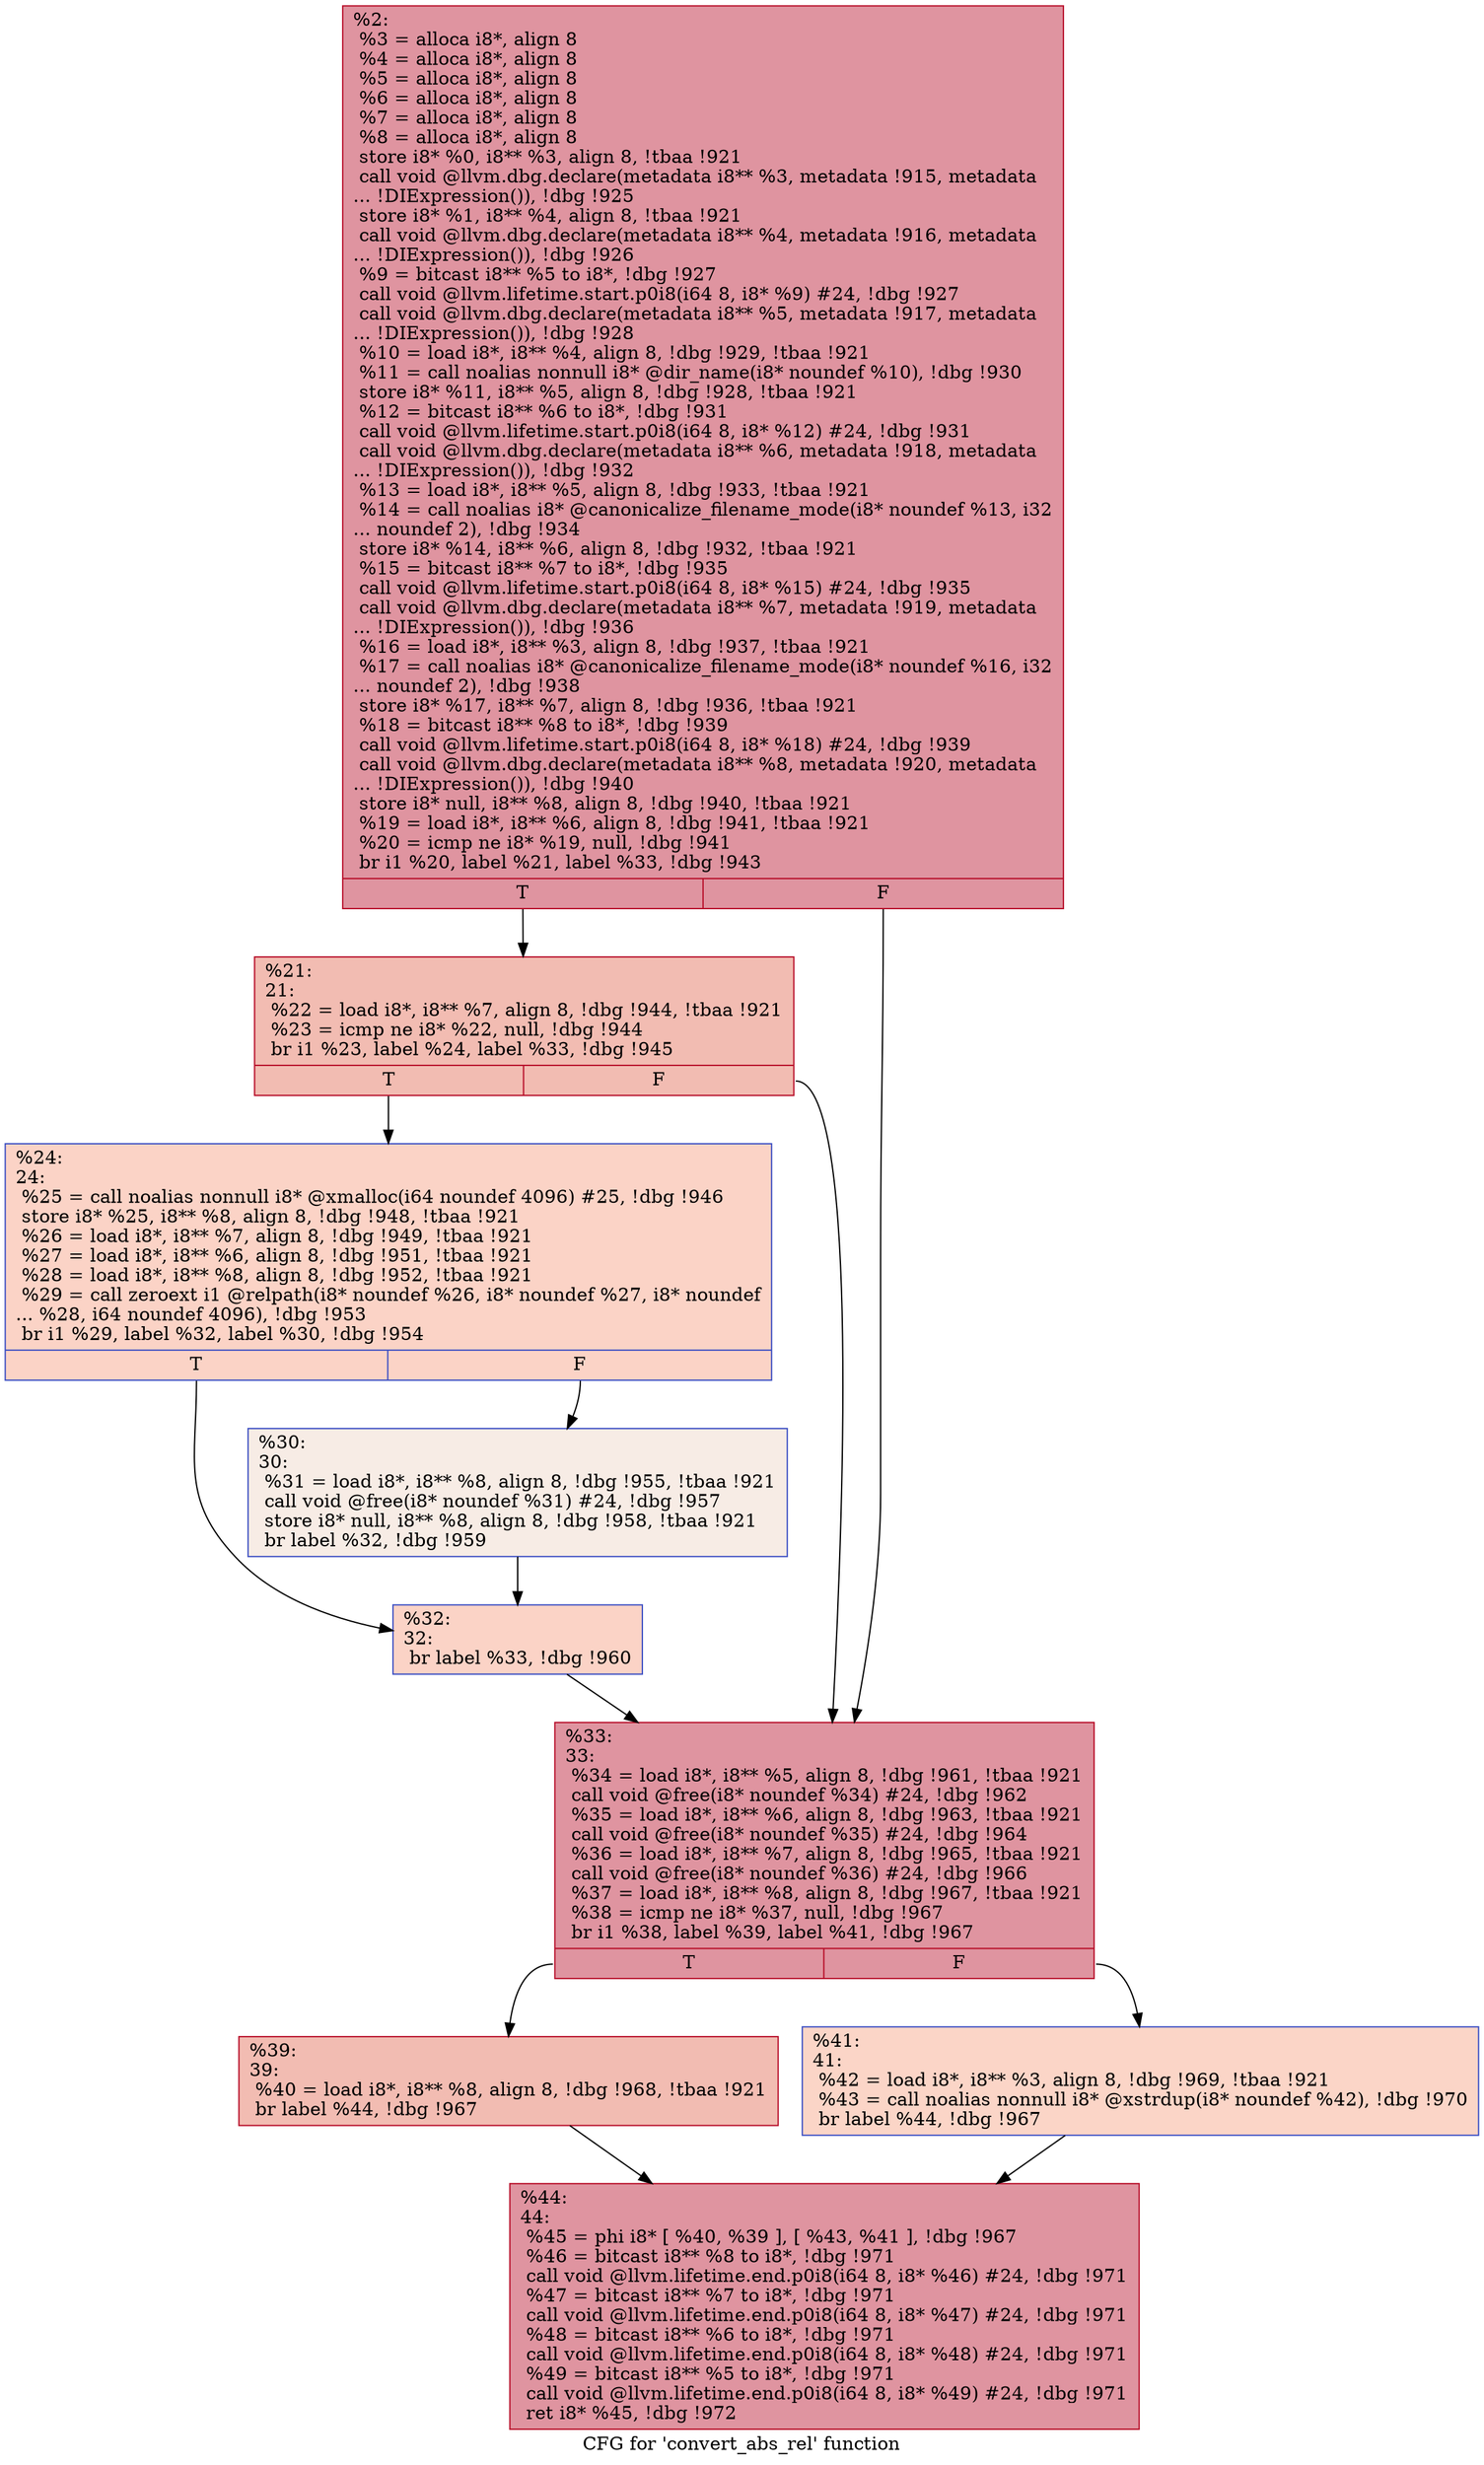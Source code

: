 digraph "CFG for 'convert_abs_rel' function" {
	label="CFG for 'convert_abs_rel' function";

	Node0xb954b0 [shape=record,color="#b70d28ff", style=filled, fillcolor="#b70d2870",label="{%2:\l  %3 = alloca i8*, align 8\l  %4 = alloca i8*, align 8\l  %5 = alloca i8*, align 8\l  %6 = alloca i8*, align 8\l  %7 = alloca i8*, align 8\l  %8 = alloca i8*, align 8\l  store i8* %0, i8** %3, align 8, !tbaa !921\l  call void @llvm.dbg.declare(metadata i8** %3, metadata !915, metadata\l... !DIExpression()), !dbg !925\l  store i8* %1, i8** %4, align 8, !tbaa !921\l  call void @llvm.dbg.declare(metadata i8** %4, metadata !916, metadata\l... !DIExpression()), !dbg !926\l  %9 = bitcast i8** %5 to i8*, !dbg !927\l  call void @llvm.lifetime.start.p0i8(i64 8, i8* %9) #24, !dbg !927\l  call void @llvm.dbg.declare(metadata i8** %5, metadata !917, metadata\l... !DIExpression()), !dbg !928\l  %10 = load i8*, i8** %4, align 8, !dbg !929, !tbaa !921\l  %11 = call noalias nonnull i8* @dir_name(i8* noundef %10), !dbg !930\l  store i8* %11, i8** %5, align 8, !dbg !928, !tbaa !921\l  %12 = bitcast i8** %6 to i8*, !dbg !931\l  call void @llvm.lifetime.start.p0i8(i64 8, i8* %12) #24, !dbg !931\l  call void @llvm.dbg.declare(metadata i8** %6, metadata !918, metadata\l... !DIExpression()), !dbg !932\l  %13 = load i8*, i8** %5, align 8, !dbg !933, !tbaa !921\l  %14 = call noalias i8* @canonicalize_filename_mode(i8* noundef %13, i32\l... noundef 2), !dbg !934\l  store i8* %14, i8** %6, align 8, !dbg !932, !tbaa !921\l  %15 = bitcast i8** %7 to i8*, !dbg !935\l  call void @llvm.lifetime.start.p0i8(i64 8, i8* %15) #24, !dbg !935\l  call void @llvm.dbg.declare(metadata i8** %7, metadata !919, metadata\l... !DIExpression()), !dbg !936\l  %16 = load i8*, i8** %3, align 8, !dbg !937, !tbaa !921\l  %17 = call noalias i8* @canonicalize_filename_mode(i8* noundef %16, i32\l... noundef 2), !dbg !938\l  store i8* %17, i8** %7, align 8, !dbg !936, !tbaa !921\l  %18 = bitcast i8** %8 to i8*, !dbg !939\l  call void @llvm.lifetime.start.p0i8(i64 8, i8* %18) #24, !dbg !939\l  call void @llvm.dbg.declare(metadata i8** %8, metadata !920, metadata\l... !DIExpression()), !dbg !940\l  store i8* null, i8** %8, align 8, !dbg !940, !tbaa !921\l  %19 = load i8*, i8** %6, align 8, !dbg !941, !tbaa !921\l  %20 = icmp ne i8* %19, null, !dbg !941\l  br i1 %20, label %21, label %33, !dbg !943\l|{<s0>T|<s1>F}}"];
	Node0xb954b0:s0 -> Node0xb95500;
	Node0xb954b0:s1 -> Node0xb95640;
	Node0xb95500 [shape=record,color="#b70d28ff", style=filled, fillcolor="#e1675170",label="{%21:\l21:                                               \l  %22 = load i8*, i8** %7, align 8, !dbg !944, !tbaa !921\l  %23 = icmp ne i8* %22, null, !dbg !944\l  br i1 %23, label %24, label %33, !dbg !945\l|{<s0>T|<s1>F}}"];
	Node0xb95500:s0 -> Node0xb95550;
	Node0xb95500:s1 -> Node0xb95640;
	Node0xb95550 [shape=record,color="#3d50c3ff", style=filled, fillcolor="#f59c7d70",label="{%24:\l24:                                               \l  %25 = call noalias nonnull i8* @xmalloc(i64 noundef 4096) #25, !dbg !946\l  store i8* %25, i8** %8, align 8, !dbg !948, !tbaa !921\l  %26 = load i8*, i8** %7, align 8, !dbg !949, !tbaa !921\l  %27 = load i8*, i8** %6, align 8, !dbg !951, !tbaa !921\l  %28 = load i8*, i8** %8, align 8, !dbg !952, !tbaa !921\l  %29 = call zeroext i1 @relpath(i8* noundef %26, i8* noundef %27, i8* noundef\l... %28, i64 noundef 4096), !dbg !953\l  br i1 %29, label %32, label %30, !dbg !954\l|{<s0>T|<s1>F}}"];
	Node0xb95550:s0 -> Node0xb955f0;
	Node0xb95550:s1 -> Node0xb955a0;
	Node0xb955a0 [shape=record,color="#3d50c3ff", style=filled, fillcolor="#ecd3c570",label="{%30:\l30:                                               \l  %31 = load i8*, i8** %8, align 8, !dbg !955, !tbaa !921\l  call void @free(i8* noundef %31) #24, !dbg !957\l  store i8* null, i8** %8, align 8, !dbg !958, !tbaa !921\l  br label %32, !dbg !959\l}"];
	Node0xb955a0 -> Node0xb955f0;
	Node0xb955f0 [shape=record,color="#3d50c3ff", style=filled, fillcolor="#f59c7d70",label="{%32:\l32:                                               \l  br label %33, !dbg !960\l}"];
	Node0xb955f0 -> Node0xb95640;
	Node0xb95640 [shape=record,color="#b70d28ff", style=filled, fillcolor="#b70d2870",label="{%33:\l33:                                               \l  %34 = load i8*, i8** %5, align 8, !dbg !961, !tbaa !921\l  call void @free(i8* noundef %34) #24, !dbg !962\l  %35 = load i8*, i8** %6, align 8, !dbg !963, !tbaa !921\l  call void @free(i8* noundef %35) #24, !dbg !964\l  %36 = load i8*, i8** %7, align 8, !dbg !965, !tbaa !921\l  call void @free(i8* noundef %36) #24, !dbg !966\l  %37 = load i8*, i8** %8, align 8, !dbg !967, !tbaa !921\l  %38 = icmp ne i8* %37, null, !dbg !967\l  br i1 %38, label %39, label %41, !dbg !967\l|{<s0>T|<s1>F}}"];
	Node0xb95640:s0 -> Node0xb95690;
	Node0xb95640:s1 -> Node0xb956e0;
	Node0xb95690 [shape=record,color="#b70d28ff", style=filled, fillcolor="#e1675170",label="{%39:\l39:                                               \l  %40 = load i8*, i8** %8, align 8, !dbg !968, !tbaa !921\l  br label %44, !dbg !967\l}"];
	Node0xb95690 -> Node0xb95730;
	Node0xb956e0 [shape=record,color="#3d50c3ff", style=filled, fillcolor="#f5a08170",label="{%41:\l41:                                               \l  %42 = load i8*, i8** %3, align 8, !dbg !969, !tbaa !921\l  %43 = call noalias nonnull i8* @xstrdup(i8* noundef %42), !dbg !970\l  br label %44, !dbg !967\l}"];
	Node0xb956e0 -> Node0xb95730;
	Node0xb95730 [shape=record,color="#b70d28ff", style=filled, fillcolor="#b70d2870",label="{%44:\l44:                                               \l  %45 = phi i8* [ %40, %39 ], [ %43, %41 ], !dbg !967\l  %46 = bitcast i8** %8 to i8*, !dbg !971\l  call void @llvm.lifetime.end.p0i8(i64 8, i8* %46) #24, !dbg !971\l  %47 = bitcast i8** %7 to i8*, !dbg !971\l  call void @llvm.lifetime.end.p0i8(i64 8, i8* %47) #24, !dbg !971\l  %48 = bitcast i8** %6 to i8*, !dbg !971\l  call void @llvm.lifetime.end.p0i8(i64 8, i8* %48) #24, !dbg !971\l  %49 = bitcast i8** %5 to i8*, !dbg !971\l  call void @llvm.lifetime.end.p0i8(i64 8, i8* %49) #24, !dbg !971\l  ret i8* %45, !dbg !972\l}"];
}
